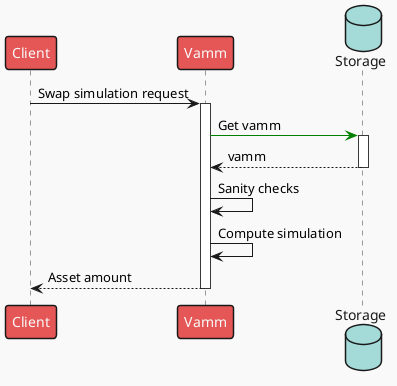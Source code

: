 @startuml
skinparam responseMessageBelowArrow true
'autoactivate on
!theme mars

participant "Client" as client
participant "Vamm" as vamm
database "Storage" as svamm

client -> vamm++: Swap simulation request
vamm -[#green]> svamm++: Get vamm
svamm --> vamm--: vamm
vamm -> vamm: Sanity checks
vamm -> vamm: Compute simulation
vamm --> client--: Asset amount
@enduml
